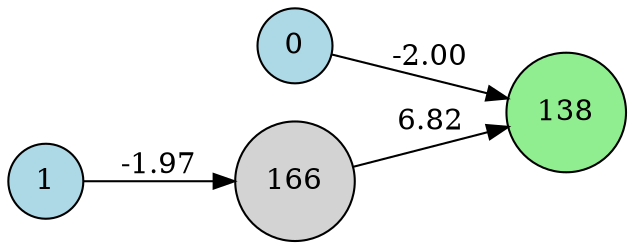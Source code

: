 digraph neat {
  rankdir=LR;
  node [shape=circle];
  node0 [label="0", style=filled, fillcolor=lightblue];
  node1 [label="1", style=filled, fillcolor=lightblue];
  node138 [label="138", style=filled, fillcolor=lightgreen];
  node166 [label="166", style=filled, fillcolor=lightgray];
  node0 -> node138 [label="-2.00"];
  node1 -> node166 [label="-1.97"];
  node166 -> node138 [label="6.82"];
}
